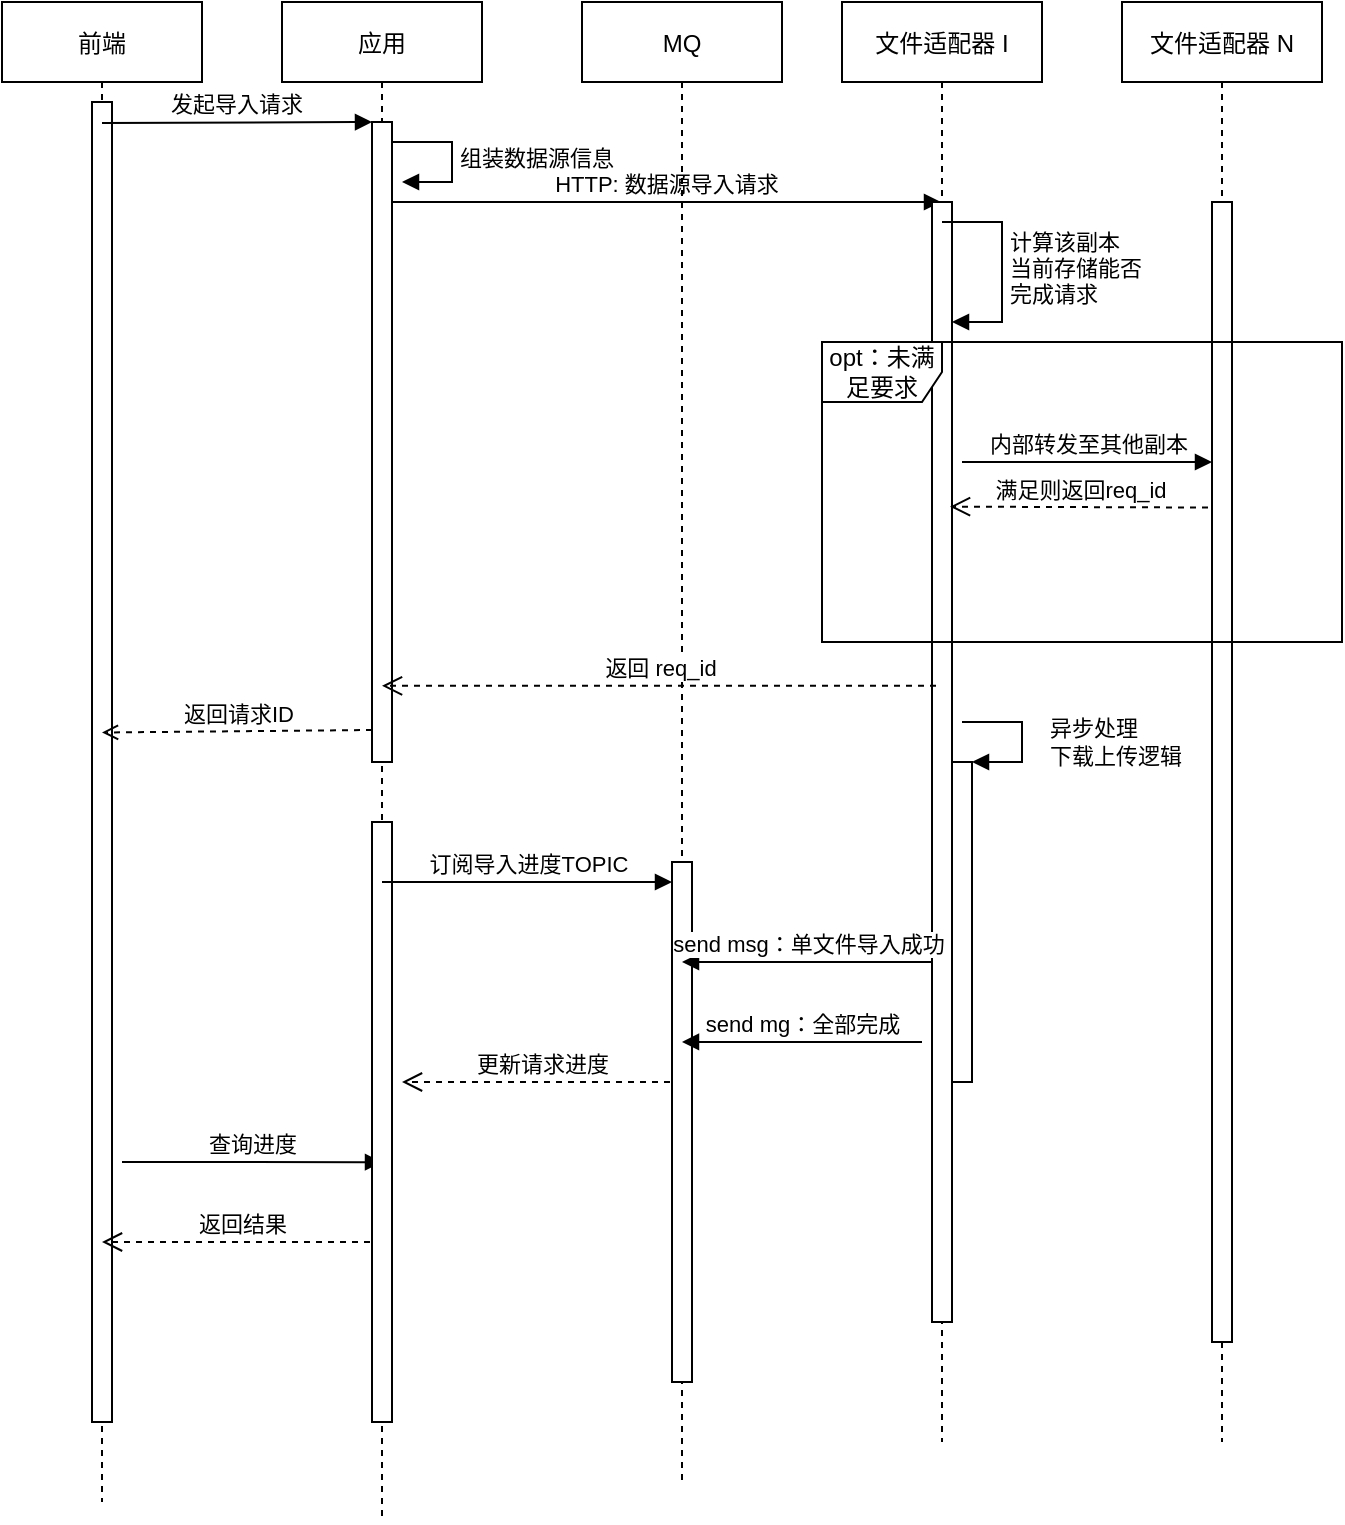 <mxfile version="20.8.5" type="github">
  <diagram id="kgpKYQtTHZ0yAKxKKP6v" name="Page-1">
    <mxGraphModel dx="1434" dy="756" grid="1" gridSize="10" guides="1" tooltips="1" connect="1" arrows="1" fold="1" page="1" pageScale="1" pageWidth="850" pageHeight="1100" math="0" shadow="0">
      <root>
        <mxCell id="0" />
        <mxCell id="1" parent="0" />
        <mxCell id="3nuBFxr9cyL0pnOWT2aG-1" value="前端" style="shape=umlLifeline;perimeter=lifelinePerimeter;container=1;collapsible=0;recursiveResize=0;rounded=0;shadow=0;strokeWidth=1;fillStyle=auto;" parent="1" vertex="1">
          <mxGeometry x="120" y="30" width="100" height="750" as="geometry" />
        </mxCell>
        <mxCell id="3nuBFxr9cyL0pnOWT2aG-2" value="" style="points=[];perimeter=orthogonalPerimeter;rounded=0;shadow=0;strokeWidth=1;" parent="3nuBFxr9cyL0pnOWT2aG-1" vertex="1">
          <mxGeometry x="45" y="50" width="10" height="660" as="geometry" />
        </mxCell>
        <mxCell id="IYim6jslfs8QUYRf8JOQ-46" value="查询进度" style="html=1;verticalAlign=bottom;endArrow=block;rounded=0;entryX=0.5;entryY=0.567;entryDx=0;entryDy=0;entryPerimeter=0;" parent="3nuBFxr9cyL0pnOWT2aG-1" target="3nuBFxr9cyL0pnOWT2aG-6" edge="1">
          <mxGeometry width="80" relative="1" as="geometry">
            <mxPoint x="60" y="580" as="sourcePoint" />
            <mxPoint x="140" y="580" as="targetPoint" />
          </mxGeometry>
        </mxCell>
        <mxCell id="IYim6jslfs8QUYRf8JOQ-48" value="返回结果" style="html=1;verticalAlign=bottom;endArrow=open;dashed=1;endSize=8;exitX=0.5;exitY=0.7;exitDx=0;exitDy=0;exitPerimeter=0;" parent="3nuBFxr9cyL0pnOWT2aG-1" source="3nuBFxr9cyL0pnOWT2aG-6" edge="1">
          <mxGeometry relative="1" as="geometry">
            <mxPoint x="130" y="620" as="sourcePoint" />
            <mxPoint x="50" y="620" as="targetPoint" />
          </mxGeometry>
        </mxCell>
        <mxCell id="3nuBFxr9cyL0pnOWT2aG-5" value="应用" style="shape=umlLifeline;perimeter=lifelinePerimeter;container=1;collapsible=0;recursiveResize=0;rounded=0;shadow=0;strokeWidth=1;" parent="1" vertex="1">
          <mxGeometry x="260" y="30" width="100" height="760" as="geometry" />
        </mxCell>
        <mxCell id="3nuBFxr9cyL0pnOWT2aG-6" value="" style="points=[];perimeter=orthogonalPerimeter;rounded=0;shadow=0;strokeWidth=1;" parent="3nuBFxr9cyL0pnOWT2aG-5" vertex="1">
          <mxGeometry x="45" y="410" width="10" height="300" as="geometry" />
        </mxCell>
        <mxCell id="IYim6jslfs8QUYRf8JOQ-45" value="更新请求进度" style="html=1;verticalAlign=bottom;endArrow=open;dashed=1;endSize=8;rounded=0;exitX=0.5;exitY=0.423;exitDx=0;exitDy=0;exitPerimeter=0;" parent="3nuBFxr9cyL0pnOWT2aG-5" source="IYim6jslfs8QUYRf8JOQ-2" edge="1">
          <mxGeometry relative="1" as="geometry">
            <mxPoint x="140" y="540" as="sourcePoint" />
            <mxPoint x="60" y="540" as="targetPoint" />
          </mxGeometry>
        </mxCell>
        <mxCell id="IYim6jslfs8QUYRf8JOQ-49" value="" style="html=1;points=[];perimeter=orthogonalPerimeter;fillStyle=auto;" parent="3nuBFxr9cyL0pnOWT2aG-5" vertex="1">
          <mxGeometry x="45" y="60" width="10" height="320" as="geometry" />
        </mxCell>
        <mxCell id="IYim6jslfs8QUYRf8JOQ-62" value="组装数据源信息" style="edgeStyle=orthogonalEdgeStyle;html=1;align=left;spacingLeft=2;endArrow=block;rounded=0;entryX=1;entryY=0;" parent="3nuBFxr9cyL0pnOWT2aG-5" edge="1">
          <mxGeometry relative="1" as="geometry">
            <mxPoint x="55" y="70" as="sourcePoint" />
            <Array as="points">
              <mxPoint x="85" y="70" />
            </Array>
            <mxPoint x="60" y="90" as="targetPoint" />
          </mxGeometry>
        </mxCell>
        <mxCell id="3nuBFxr9cyL0pnOWT2aG-8" value="HTTP: 数据源导入请求" style="verticalAlign=bottom;endArrow=block;shadow=0;strokeWidth=1;" parent="1" source="IYim6jslfs8QUYRf8JOQ-49" target="IYim6jslfs8QUYRf8JOQ-3" edge="1">
          <mxGeometry relative="1" as="geometry">
            <mxPoint x="320" y="180" as="sourcePoint" />
            <Array as="points">
              <mxPoint x="350" y="130" />
            </Array>
          </mxGeometry>
        </mxCell>
        <mxCell id="IYim6jslfs8QUYRf8JOQ-1" value="MQ" style="shape=umlLifeline;perimeter=lifelinePerimeter;container=1;collapsible=0;recursiveResize=0;rounded=0;shadow=0;strokeWidth=1;" parent="1" vertex="1">
          <mxGeometry x="410" y="30" width="100" height="740" as="geometry" />
        </mxCell>
        <mxCell id="IYim6jslfs8QUYRf8JOQ-2" value="" style="points=[];perimeter=orthogonalPerimeter;rounded=0;shadow=0;strokeWidth=1;" parent="IYim6jslfs8QUYRf8JOQ-1" vertex="1">
          <mxGeometry x="45" y="430" width="10" height="260" as="geometry" />
        </mxCell>
        <mxCell id="IYim6jslfs8QUYRf8JOQ-3" value="文件适配器 I" style="shape=umlLifeline;perimeter=lifelinePerimeter;container=1;collapsible=0;recursiveResize=0;rounded=0;shadow=0;strokeWidth=1;" parent="1" vertex="1">
          <mxGeometry x="540" y="30" width="100" height="720" as="geometry" />
        </mxCell>
        <mxCell id="IYim6jslfs8QUYRf8JOQ-4" value="" style="points=[];perimeter=orthogonalPerimeter;rounded=0;shadow=0;strokeWidth=1;" parent="IYim6jslfs8QUYRf8JOQ-3" vertex="1">
          <mxGeometry x="45" y="100" width="10" height="560" as="geometry" />
        </mxCell>
        <mxCell id="IYim6jslfs8QUYRf8JOQ-12" value="计算该副本&lt;br&gt;当前存储能否&lt;br&gt;完成请求" style="edgeStyle=orthogonalEdgeStyle;html=1;align=left;spacingLeft=2;endArrow=block;rounded=0;" parent="IYim6jslfs8QUYRf8JOQ-3" target="IYim6jslfs8QUYRf8JOQ-4" edge="1">
          <mxGeometry relative="1" as="geometry">
            <mxPoint x="50" y="110" as="sourcePoint" />
            <Array as="points">
              <mxPoint x="80" y="110" />
              <mxPoint x="80" y="160" />
            </Array>
            <mxPoint x="55" y="130" as="targetPoint" />
          </mxGeometry>
        </mxCell>
        <mxCell id="IYim6jslfs8QUYRf8JOQ-32" value="内部转发至其他副本" style="html=1;verticalAlign=bottom;endArrow=block;rounded=0;" parent="IYim6jslfs8QUYRf8JOQ-3" target="IYim6jslfs8QUYRf8JOQ-6" edge="1">
          <mxGeometry width="80" relative="1" as="geometry">
            <mxPoint x="60" y="230" as="sourcePoint" />
            <mxPoint x="140" y="230" as="targetPoint" />
          </mxGeometry>
        </mxCell>
        <mxCell id="IYim6jslfs8QUYRf8JOQ-43" value="send msg：单文件导入成功" style="html=1;verticalAlign=bottom;endArrow=block;rounded=0;" parent="IYim6jslfs8QUYRf8JOQ-3" source="IYim6jslfs8QUYRf8JOQ-4" edge="1">
          <mxGeometry width="80" relative="1" as="geometry">
            <mxPoint y="480" as="sourcePoint" />
            <mxPoint x="-80" y="480" as="targetPoint" />
          </mxGeometry>
        </mxCell>
        <mxCell id="IYim6jslfs8QUYRf8JOQ-64" value="" style="html=1;points=[];perimeter=orthogonalPerimeter;fillStyle=auto;" parent="IYim6jslfs8QUYRf8JOQ-3" vertex="1">
          <mxGeometry x="55" y="380" width="10" height="160" as="geometry" />
        </mxCell>
        <mxCell id="IYim6jslfs8QUYRf8JOQ-65" value="异步处理&lt;br&gt;下载上传逻辑" style="edgeStyle=orthogonalEdgeStyle;html=1;align=left;spacingLeft=2;endArrow=block;rounded=0;entryX=1;entryY=0;" parent="IYim6jslfs8QUYRf8JOQ-3" target="IYim6jslfs8QUYRf8JOQ-64" edge="1">
          <mxGeometry x="0.067" y="10" relative="1" as="geometry">
            <mxPoint x="60" y="360" as="sourcePoint" />
            <Array as="points">
              <mxPoint x="90" y="360" />
            </Array>
            <mxPoint as="offset" />
          </mxGeometry>
        </mxCell>
        <mxCell id="IYim6jslfs8QUYRf8JOQ-5" value="文件适配器 N" style="shape=umlLifeline;perimeter=lifelinePerimeter;container=1;collapsible=0;recursiveResize=0;rounded=0;shadow=0;strokeWidth=1;" parent="1" vertex="1">
          <mxGeometry x="680" y="30" width="100" height="720" as="geometry" />
        </mxCell>
        <mxCell id="IYim6jslfs8QUYRf8JOQ-6" value="" style="points=[];perimeter=orthogonalPerimeter;rounded=0;shadow=0;strokeWidth=1;" parent="IYim6jslfs8QUYRf8JOQ-5" vertex="1">
          <mxGeometry x="45" y="100" width="10" height="570" as="geometry" />
        </mxCell>
        <mxCell id="IYim6jslfs8QUYRf8JOQ-34" value="返回 req_id" style="html=1;verticalAlign=bottom;endArrow=open;dashed=1;endSize=8;rounded=0;exitX=0.2;exitY=0.432;exitDx=0;exitDy=0;exitPerimeter=0;" parent="1" source="IYim6jslfs8QUYRf8JOQ-4" target="3nuBFxr9cyL0pnOWT2aG-5" edge="1">
          <mxGeometry relative="1" as="geometry">
            <mxPoint x="580" y="370" as="sourcePoint" />
            <mxPoint x="310" y="430" as="targetPoint" />
          </mxGeometry>
        </mxCell>
        <mxCell id="IYim6jslfs8QUYRf8JOQ-41" value="订阅导入进度TOPIC" style="html=1;verticalAlign=bottom;endArrow=block;rounded=0;exitX=0.5;exitY=0.1;exitDx=0;exitDy=0;exitPerimeter=0;" parent="1" source="3nuBFxr9cyL0pnOWT2aG-6" target="IYim6jslfs8QUYRf8JOQ-2" edge="1">
          <mxGeometry width="80" relative="1" as="geometry">
            <mxPoint x="320" y="520" as="sourcePoint" />
            <mxPoint x="460" y="520" as="targetPoint" />
          </mxGeometry>
        </mxCell>
        <mxCell id="IYim6jslfs8QUYRf8JOQ-44" value="send mg：全部完成" style="html=1;verticalAlign=bottom;endArrow=block;rounded=0;entryX=0.5;entryY=0.346;entryDx=0;entryDy=0;entryPerimeter=0;" parent="1" target="IYim6jslfs8QUYRf8JOQ-2" edge="1">
          <mxGeometry width="80" relative="1" as="geometry">
            <mxPoint x="580" y="550" as="sourcePoint" />
            <mxPoint x="581" y="590" as="targetPoint" />
          </mxGeometry>
        </mxCell>
        <mxCell id="IYim6jslfs8QUYRf8JOQ-50" value="发起导入请求" style="html=1;verticalAlign=bottom;endArrow=block;entryX=0;entryY=0;rounded=0;exitX=0.5;exitY=0.016;exitDx=0;exitDy=0;exitPerimeter=0;" parent="1" source="3nuBFxr9cyL0pnOWT2aG-2" target="IYim6jslfs8QUYRf8JOQ-49" edge="1">
          <mxGeometry relative="1" as="geometry">
            <mxPoint x="235" y="160" as="sourcePoint" />
          </mxGeometry>
        </mxCell>
        <mxCell id="IYim6jslfs8QUYRf8JOQ-51" value="返回请求ID" style="html=1;verticalAlign=bottom;endArrow=open;dashed=1;exitX=0;exitY=0.95;rounded=0;entryX=0.5;entryY=0.487;entryDx=0;entryDy=0;entryPerimeter=0;" parent="1" source="IYim6jslfs8QUYRf8JOQ-49" target="3nuBFxr9cyL0pnOWT2aG-1" edge="1">
          <mxGeometry relative="1" as="geometry">
            <mxPoint x="240" y="542.2" as="targetPoint" />
          </mxGeometry>
        </mxCell>
        <mxCell id="IYim6jslfs8QUYRf8JOQ-33" value="满足则返回req_id" style="html=1;verticalAlign=bottom;endArrow=open;dashed=1;endSize=8;rounded=0;exitX=-0.2;exitY=0.268;exitDx=0;exitDy=0;exitPerimeter=0;entryX=0.9;entryY=0.272;entryDx=0;entryDy=0;entryPerimeter=0;" parent="1" source="IYim6jslfs8QUYRf8JOQ-6" target="IYim6jslfs8QUYRf8JOQ-4" edge="1">
          <mxGeometry relative="1" as="geometry">
            <mxPoint x="680" y="290" as="sourcePoint" />
            <mxPoint x="600" y="290" as="targetPoint" />
          </mxGeometry>
        </mxCell>
        <mxCell id="IYim6jslfs8QUYRf8JOQ-17" value="opt：未满足要求" style="shape=umlFrame;whiteSpace=wrap;html=1;fillStyle=auto;" parent="1" vertex="1">
          <mxGeometry x="530" y="200" width="260" height="150" as="geometry" />
        </mxCell>
      </root>
    </mxGraphModel>
  </diagram>
</mxfile>
